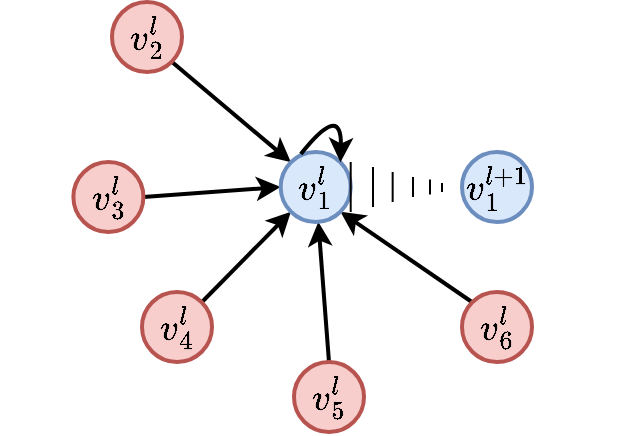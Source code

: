 <mxfile version="26.0.14">
  <diagram name="第 1 页" id="0ZgfbO6mXoUUSBTq_5yQ">
    <mxGraphModel dx="788" dy="781" grid="1" gridSize="10" guides="1" tooltips="1" connect="1" arrows="1" fold="1" page="1" pageScale="1" pageWidth="827" pageHeight="1169" math="1" shadow="0">
      <root>
        <mxCell id="0" />
        <mxCell id="1" parent="0" />
        <mxCell id="JxFzlPJey09S1McmYJX8-1" style="rounded=0;orthogonalLoop=1;jettySize=auto;html=1;exitX=1;exitY=1;exitDx=0;exitDy=0;entryX=0;entryY=0;entryDx=0;entryDy=0;strokeWidth=2;" edge="1" parent="1" source="JxFzlPJey09S1McmYJX8-2" target="JxFzlPJey09S1McmYJX8-11">
          <mxGeometry relative="1" as="geometry" />
        </mxCell>
        <mxCell id="JxFzlPJey09S1McmYJX8-2" value="&lt;b style=&quot;font-family: &amp;quot;Times New Roman&amp;quot;; font-size: 18px;&quot;&gt;$$v_{2}^{l}$$&lt;/b&gt;" style="ellipse;whiteSpace=wrap;html=1;aspect=fixed;fillColor=#f8cecc;strokeColor=#b85450;strokeWidth=2;align=center;verticalAlign=middle;fontFamily=Helvetica;fontSize=12;" vertex="1" parent="1">
          <mxGeometry x="255.0" y="670" width="35" height="35" as="geometry" />
        </mxCell>
        <mxCell id="JxFzlPJey09S1McmYJX8-3" style="rounded=0;orthogonalLoop=1;jettySize=auto;html=1;exitX=1;exitY=0.5;exitDx=0;exitDy=0;entryX=0;entryY=0.5;entryDx=0;entryDy=0;strokeColor=default;strokeWidth=2;align=center;verticalAlign=middle;fontFamily=Helvetica;fontSize=11;fontColor=default;labelBackgroundColor=default;endArrow=classic;" edge="1" parent="1" source="JxFzlPJey09S1McmYJX8-4" target="JxFzlPJey09S1McmYJX8-11">
          <mxGeometry relative="1" as="geometry" />
        </mxCell>
        <mxCell id="JxFzlPJey09S1McmYJX8-4" value="&lt;b style=&quot;font-family: &amp;quot;Times New Roman&amp;quot;; font-size: 18px;&quot;&gt;$$v_{3}^{l}$$&lt;/b&gt;" style="ellipse;whiteSpace=wrap;html=1;aspect=fixed;fillColor=#f8cecc;strokeColor=#b85450;strokeWidth=2;align=center;verticalAlign=middle;fontFamily=Helvetica;fontSize=12;" vertex="1" parent="1">
          <mxGeometry x="235.7" y="750" width="35" height="35" as="geometry" />
        </mxCell>
        <mxCell id="JxFzlPJey09S1McmYJX8-5" style="rounded=0;orthogonalLoop=1;jettySize=auto;html=1;exitX=1;exitY=0;exitDx=0;exitDy=0;entryX=0;entryY=1;entryDx=0;entryDy=0;strokeColor=default;strokeWidth=2;align=center;verticalAlign=middle;fontFamily=Helvetica;fontSize=11;fontColor=default;labelBackgroundColor=default;endArrow=classic;" edge="1" parent="1" source="JxFzlPJey09S1McmYJX8-6" target="JxFzlPJey09S1McmYJX8-11">
          <mxGeometry relative="1" as="geometry" />
        </mxCell>
        <mxCell id="JxFzlPJey09S1McmYJX8-6" value="&lt;b style=&quot;font-family: &amp;quot;Times New Roman&amp;quot;; font-size: 18px;&quot;&gt;$$v_{4}^{l}$$&lt;/b&gt;" style="ellipse;whiteSpace=wrap;html=1;aspect=fixed;fillColor=#f8cecc;strokeColor=#b85450;strokeWidth=2;align=center;verticalAlign=middle;fontFamily=Helvetica;fontSize=12;" vertex="1" parent="1">
          <mxGeometry x="270" y="815" width="35" height="35" as="geometry" />
        </mxCell>
        <mxCell id="JxFzlPJey09S1McmYJX8-7" style="rounded=0;orthogonalLoop=1;jettySize=auto;html=1;exitX=0.5;exitY=0;exitDx=0;exitDy=0;strokeColor=default;strokeWidth=2;align=center;verticalAlign=middle;fontFamily=Helvetica;fontSize=11;fontColor=default;labelBackgroundColor=default;endArrow=classic;" edge="1" parent="1" source="JxFzlPJey09S1McmYJX8-8" target="JxFzlPJey09S1McmYJX8-11">
          <mxGeometry relative="1" as="geometry" />
        </mxCell>
        <mxCell id="JxFzlPJey09S1McmYJX8-8" value="&lt;b style=&quot;font-family: &amp;quot;Times New Roman&amp;quot;; font-size: 18px;&quot;&gt;$$v_{5}^{l}$$&lt;/b&gt;" style="ellipse;whiteSpace=wrap;html=1;aspect=fixed;fillColor=#f8cecc;strokeColor=#b85450;strokeWidth=2;align=center;verticalAlign=middle;fontFamily=Helvetica;fontSize=12;" vertex="1" parent="1">
          <mxGeometry x="346" y="850" width="35" height="35" as="geometry" />
        </mxCell>
        <mxCell id="JxFzlPJey09S1McmYJX8-9" style="rounded=0;orthogonalLoop=1;jettySize=auto;html=1;exitX=0;exitY=0;exitDx=0;exitDy=0;entryX=1;entryY=1;entryDx=0;entryDy=0;strokeColor=default;strokeWidth=2;align=center;verticalAlign=middle;fontFamily=Helvetica;fontSize=11;fontColor=default;labelBackgroundColor=default;endArrow=classic;" edge="1" parent="1" source="JxFzlPJey09S1McmYJX8-10" target="JxFzlPJey09S1McmYJX8-11">
          <mxGeometry relative="1" as="geometry" />
        </mxCell>
        <mxCell id="JxFzlPJey09S1McmYJX8-10" value="&lt;b style=&quot;font-family: &amp;quot;Times New Roman&amp;quot;; font-size: 18px;&quot;&gt;$$v_{6}^{l}$$&lt;/b&gt;" style="ellipse;whiteSpace=wrap;html=1;aspect=fixed;fillColor=#f8cecc;strokeColor=#b85450;strokeWidth=2;align=center;verticalAlign=middle;fontFamily=Helvetica;fontSize=12;" vertex="1" parent="1">
          <mxGeometry x="430" y="815" width="35" height="35" as="geometry" />
        </mxCell>
        <mxCell id="JxFzlPJey09S1McmYJX8-11" value="&lt;font face=&quot;Times New Roman&quot; style=&quot;font-size: 18px;&quot;&gt;&lt;b&gt;$$v_{1}^{l}$$&lt;/b&gt;&lt;/font&gt;" style="ellipse;whiteSpace=wrap;html=1;aspect=fixed;fillColor=#dae8fc;strokeColor=#6c8ebf;strokeWidth=2;align=center;verticalAlign=middle;fontFamily=Helvetica;fontSize=12;" vertex="1" parent="1">
          <mxGeometry x="339.35" y="745" width="35" height="35" as="geometry" />
        </mxCell>
        <mxCell id="JxFzlPJey09S1McmYJX8-12" value="" style="endArrow=none;html=1;rounded=0;" edge="1" parent="1">
          <mxGeometry width="50" height="50" relative="1" as="geometry">
            <mxPoint x="374.35" y="775" as="sourcePoint" />
            <mxPoint x="374.35" y="750" as="targetPoint" />
          </mxGeometry>
        </mxCell>
        <mxCell id="JxFzlPJey09S1McmYJX8-13" value="" style="endArrow=classic;html=1;rounded=0;edgeStyle=orthogonalEdgeStyle;curved=1;entryX=1;entryY=0;entryDx=0;entryDy=0;exitX=0.288;exitY=0.029;exitDx=0;exitDy=0;exitPerimeter=0;strokeWidth=2;" edge="1" parent="1" source="JxFzlPJey09S1McmYJX8-11" target="JxFzlPJey09S1McmYJX8-11">
          <mxGeometry width="50" height="50" relative="1" as="geometry">
            <mxPoint x="350" y="730" as="sourcePoint" />
            <mxPoint x="390" y="690" as="targetPoint" />
            <Array as="points">
              <mxPoint x="370" y="720" />
            </Array>
          </mxGeometry>
        </mxCell>
        <mxCell id="JxFzlPJey09S1McmYJX8-14" value="" style="endArrow=none;html=1;rounded=0;" edge="1" parent="1">
          <mxGeometry width="50" height="50" relative="1" as="geometry">
            <mxPoint x="385.5" y="772.5" as="sourcePoint" />
            <mxPoint x="385.5" y="752.5" as="targetPoint" />
          </mxGeometry>
        </mxCell>
        <mxCell id="JxFzlPJey09S1McmYJX8-15" value="" style="endArrow=none;html=1;rounded=0;" edge="1" parent="1">
          <mxGeometry width="50" height="50" relative="1" as="geometry">
            <mxPoint x="395.33" y="770" as="sourcePoint" />
            <mxPoint x="395.33" y="755" as="targetPoint" />
          </mxGeometry>
        </mxCell>
        <mxCell id="JxFzlPJey09S1McmYJX8-16" value="" style="endArrow=none;html=1;rounded=0;" edge="1" parent="1">
          <mxGeometry width="50" height="50" relative="1" as="geometry">
            <mxPoint x="405.5" y="767.5" as="sourcePoint" />
            <mxPoint x="405.5" y="757.5" as="targetPoint" />
          </mxGeometry>
        </mxCell>
        <mxCell id="JxFzlPJey09S1McmYJX8-17" value="" style="endArrow=none;html=1;rounded=0;" edge="1" parent="1">
          <mxGeometry width="50" height="50" relative="1" as="geometry">
            <mxPoint x="414" y="766.25" as="sourcePoint" />
            <mxPoint x="414" y="758.75" as="targetPoint" />
          </mxGeometry>
        </mxCell>
        <mxCell id="JxFzlPJey09S1McmYJX8-18" value="" style="endArrow=none;html=1;rounded=0;" edge="1" parent="1">
          <mxGeometry width="50" height="50" relative="1" as="geometry">
            <mxPoint x="420" y="765" as="sourcePoint" />
            <mxPoint x="420" y="760.5" as="targetPoint" />
          </mxGeometry>
        </mxCell>
        <mxCell id="JxFzlPJey09S1McmYJX8-19" value="&lt;font face=&quot;Times New Roman&quot;&gt;&lt;span style=&quot;font-size: 18px;&quot;&gt;&lt;b&gt;$$v_{1}^{l+1}$$&lt;/b&gt;&lt;/span&gt;&lt;/font&gt;" style="ellipse;whiteSpace=wrap;html=1;aspect=fixed;fillColor=#dae8fc;strokeColor=#6c8ebf;strokeWidth=2;align=center;verticalAlign=middle;fontFamily=Helvetica;fontSize=12;" vertex="1" parent="1">
          <mxGeometry x="430" y="745" width="35" height="35" as="geometry" />
        </mxCell>
      </root>
    </mxGraphModel>
  </diagram>
</mxfile>
